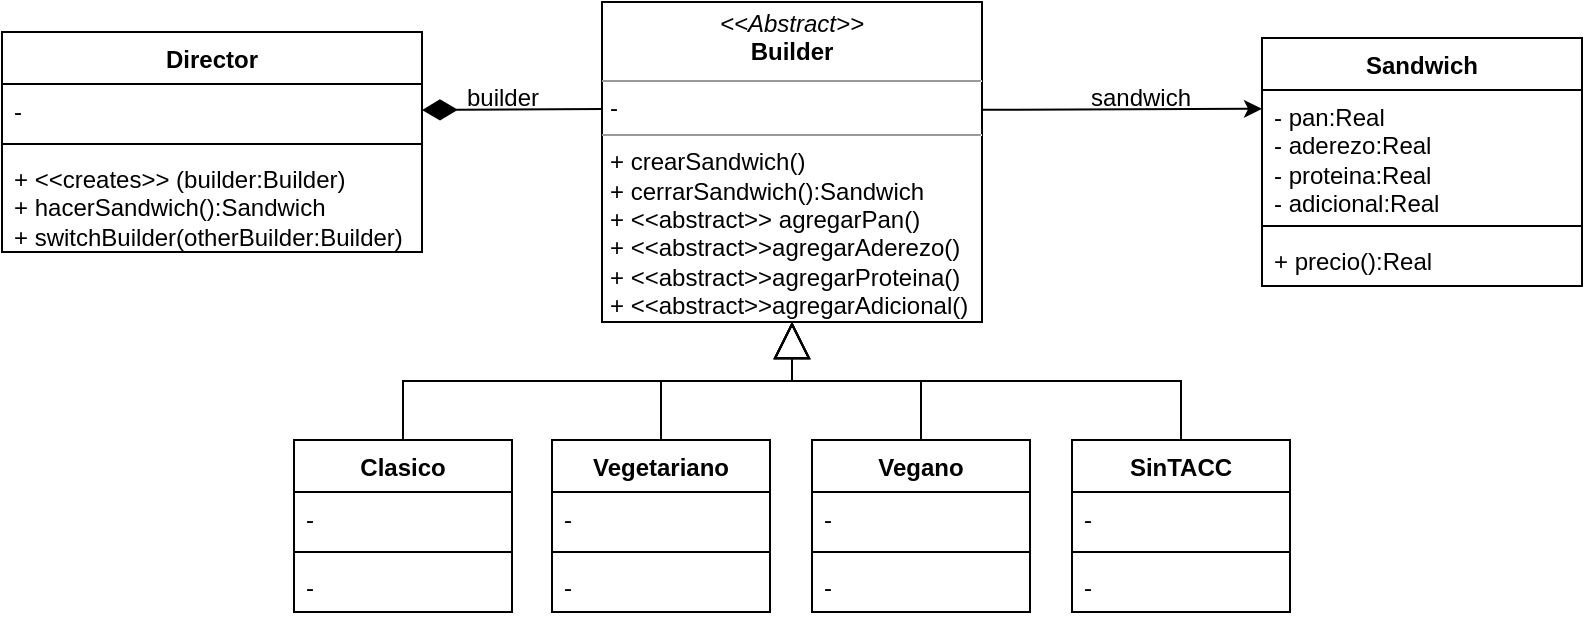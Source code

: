 <mxfile version="21.7.5" type="device">
  <diagram name="Page-1" id="6OkT0LdCIojVNPKmKC5-">
    <mxGraphModel dx="407" dy="496" grid="1" gridSize="10" guides="1" tooltips="1" connect="1" arrows="1" fold="1" page="1" pageScale="1" pageWidth="827" pageHeight="1169" math="0" shadow="0">
      <root>
        <mxCell id="0" />
        <mxCell id="1" parent="0" />
        <mxCell id="L4pyDScRwZ8o78VhqLXu-1" value="Director" style="swimlane;fontStyle=1;align=center;verticalAlign=top;childLayout=stackLayout;horizontal=1;startSize=26;horizontalStack=0;resizeParent=1;resizeParentMax=0;resizeLast=0;collapsible=1;marginBottom=0;whiteSpace=wrap;html=1;" vertex="1" parent="1">
          <mxGeometry y="236" width="210" height="110" as="geometry" />
        </mxCell>
        <mxCell id="L4pyDScRwZ8o78VhqLXu-2" value="-" style="text;strokeColor=none;fillColor=none;align=left;verticalAlign=top;spacingLeft=4;spacingRight=4;overflow=hidden;rotatable=0;points=[[0,0.5],[1,0.5]];portConstraint=eastwest;whiteSpace=wrap;html=1;" vertex="1" parent="L4pyDScRwZ8o78VhqLXu-1">
          <mxGeometry y="26" width="210" height="26" as="geometry" />
        </mxCell>
        <mxCell id="L4pyDScRwZ8o78VhqLXu-3" value="" style="line;strokeWidth=1;fillColor=none;align=left;verticalAlign=middle;spacingTop=-1;spacingLeft=3;spacingRight=3;rotatable=0;labelPosition=right;points=[];portConstraint=eastwest;strokeColor=inherit;" vertex="1" parent="L4pyDScRwZ8o78VhqLXu-1">
          <mxGeometry y="52" width="210" height="8" as="geometry" />
        </mxCell>
        <mxCell id="L4pyDScRwZ8o78VhqLXu-4" value="+ &amp;lt;&amp;lt;creates&amp;gt;&amp;gt; (builder:Builder)&lt;br&gt;+ hacerSandwich():Sandwich&lt;br&gt;+ switchBuilder(otherBuilder:Builder)" style="text;strokeColor=none;fillColor=none;align=left;verticalAlign=top;spacingLeft=4;spacingRight=4;overflow=hidden;rotatable=0;points=[[0,0.5],[1,0.5]];portConstraint=eastwest;whiteSpace=wrap;html=1;" vertex="1" parent="L4pyDScRwZ8o78VhqLXu-1">
          <mxGeometry y="60" width="210" height="50" as="geometry" />
        </mxCell>
        <mxCell id="L4pyDScRwZ8o78VhqLXu-5" value="&lt;p style=&quot;margin:0px;margin-top:4px;text-align:center;&quot;&gt;&lt;i&gt;&amp;lt;&amp;lt;Abstract&amp;gt;&amp;gt;&lt;/i&gt;&lt;br&gt;&lt;b&gt;Builder&lt;/b&gt;&lt;/p&gt;&lt;hr size=&quot;1&quot;&gt;&lt;p style=&quot;margin:0px;margin-left:4px;&quot;&gt;-&lt;/p&gt;&lt;hr size=&quot;1&quot;&gt;&lt;p style=&quot;margin:0px;margin-left:4px;&quot;&gt;+ crearSandwich()&lt;/p&gt;&lt;p style=&quot;margin:0px;margin-left:4px;&quot;&gt;+ cerrarSandwich():Sandwich&lt;/p&gt;&lt;p style=&quot;margin:0px;margin-left:4px;&quot;&gt;+ &amp;lt;&amp;lt;abstract&amp;gt;&amp;gt; agregarPan()&lt;/p&gt;&lt;p style=&quot;margin:0px;margin-left:4px;&quot;&gt;+ &amp;lt;&amp;lt;abstract&amp;gt;&amp;gt;agregarAderezo()&lt;/p&gt;&lt;p style=&quot;margin:0px;margin-left:4px;&quot;&gt;+ &amp;lt;&amp;lt;abstract&amp;gt;&amp;gt;agregarProteina()&lt;/p&gt;&lt;p style=&quot;margin:0px;margin-left:4px;&quot;&gt;+ &amp;lt;&amp;lt;abstract&amp;gt;&amp;gt;agregarAdicional()&lt;/p&gt;" style="verticalAlign=top;align=left;overflow=fill;fontSize=12;fontFamily=Helvetica;html=1;whiteSpace=wrap;" vertex="1" parent="1">
          <mxGeometry x="300" y="221" width="190" height="160" as="geometry" />
        </mxCell>
        <mxCell id="L4pyDScRwZ8o78VhqLXu-7" value="builder" style="text;html=1;align=center;verticalAlign=middle;resizable=0;points=[];autosize=1;strokeColor=none;fillColor=none;" vertex="1" parent="1">
          <mxGeometry x="220" y="254" width="60" height="30" as="geometry" />
        </mxCell>
        <mxCell id="L4pyDScRwZ8o78VhqLXu-8" value="" style="endArrow=diamondThin;endFill=1;endSize=15;html=1;rounded=0;exitX=0.002;exitY=0.334;exitDx=0;exitDy=0;entryX=1;entryY=0.5;entryDx=0;entryDy=0;exitPerimeter=0;jumpSize=6;strokeWidth=1;" edge="1" parent="1" source="L4pyDScRwZ8o78VhqLXu-5" target="L4pyDScRwZ8o78VhqLXu-2">
          <mxGeometry width="160" relative="1" as="geometry">
            <mxPoint x="200" y="310" as="sourcePoint" />
            <mxPoint x="190" y="400" as="targetPoint" />
          </mxGeometry>
        </mxCell>
        <mxCell id="L4pyDScRwZ8o78VhqLXu-9" value="Clasico" style="swimlane;fontStyle=1;align=center;verticalAlign=top;childLayout=stackLayout;horizontal=1;startSize=26;horizontalStack=0;resizeParent=1;resizeParentMax=0;resizeLast=0;collapsible=1;marginBottom=0;whiteSpace=wrap;html=1;" vertex="1" parent="1">
          <mxGeometry x="146" y="440" width="109" height="86" as="geometry" />
        </mxCell>
        <mxCell id="L4pyDScRwZ8o78VhqLXu-10" value="-" style="text;strokeColor=none;fillColor=none;align=left;verticalAlign=top;spacingLeft=4;spacingRight=4;overflow=hidden;rotatable=0;points=[[0,0.5],[1,0.5]];portConstraint=eastwest;whiteSpace=wrap;html=1;" vertex="1" parent="L4pyDScRwZ8o78VhqLXu-9">
          <mxGeometry y="26" width="109" height="26" as="geometry" />
        </mxCell>
        <mxCell id="L4pyDScRwZ8o78VhqLXu-11" value="" style="line;strokeWidth=1;fillColor=none;align=left;verticalAlign=middle;spacingTop=-1;spacingLeft=3;spacingRight=3;rotatable=0;labelPosition=right;points=[];portConstraint=eastwest;strokeColor=inherit;" vertex="1" parent="L4pyDScRwZ8o78VhqLXu-9">
          <mxGeometry y="52" width="109" height="8" as="geometry" />
        </mxCell>
        <mxCell id="L4pyDScRwZ8o78VhqLXu-12" value="-" style="text;strokeColor=none;fillColor=none;align=left;verticalAlign=top;spacingLeft=4;spacingRight=4;overflow=hidden;rotatable=0;points=[[0,0.5],[1,0.5]];portConstraint=eastwest;whiteSpace=wrap;html=1;" vertex="1" parent="L4pyDScRwZ8o78VhqLXu-9">
          <mxGeometry y="60" width="109" height="26" as="geometry" />
        </mxCell>
        <mxCell id="L4pyDScRwZ8o78VhqLXu-13" value="" style="endArrow=block;endSize=16;endFill=0;html=1;rounded=0;exitX=0.5;exitY=0;exitDx=0;exitDy=0;entryX=0.5;entryY=1;entryDx=0;entryDy=0;edgeStyle=orthogonalEdgeStyle;" edge="1" parent="1" source="L4pyDScRwZ8o78VhqLXu-9" target="L4pyDScRwZ8o78VhqLXu-5">
          <mxGeometry width="160" relative="1" as="geometry">
            <mxPoint x="290" y="410" as="sourcePoint" />
            <mxPoint x="450" y="410" as="targetPoint" />
          </mxGeometry>
        </mxCell>
        <mxCell id="L4pyDScRwZ8o78VhqLXu-14" value="Vegetariano" style="swimlane;fontStyle=1;align=center;verticalAlign=top;childLayout=stackLayout;horizontal=1;startSize=26;horizontalStack=0;resizeParent=1;resizeParentMax=0;resizeLast=0;collapsible=1;marginBottom=0;whiteSpace=wrap;html=1;" vertex="1" parent="1">
          <mxGeometry x="275" y="440" width="109" height="86" as="geometry" />
        </mxCell>
        <mxCell id="L4pyDScRwZ8o78VhqLXu-15" value="-" style="text;strokeColor=none;fillColor=none;align=left;verticalAlign=top;spacingLeft=4;spacingRight=4;overflow=hidden;rotatable=0;points=[[0,0.5],[1,0.5]];portConstraint=eastwest;whiteSpace=wrap;html=1;" vertex="1" parent="L4pyDScRwZ8o78VhqLXu-14">
          <mxGeometry y="26" width="109" height="26" as="geometry" />
        </mxCell>
        <mxCell id="L4pyDScRwZ8o78VhqLXu-16" value="" style="line;strokeWidth=1;fillColor=none;align=left;verticalAlign=middle;spacingTop=-1;spacingLeft=3;spacingRight=3;rotatable=0;labelPosition=right;points=[];portConstraint=eastwest;strokeColor=inherit;" vertex="1" parent="L4pyDScRwZ8o78VhqLXu-14">
          <mxGeometry y="52" width="109" height="8" as="geometry" />
        </mxCell>
        <mxCell id="L4pyDScRwZ8o78VhqLXu-17" value="-" style="text;strokeColor=none;fillColor=none;align=left;verticalAlign=top;spacingLeft=4;spacingRight=4;overflow=hidden;rotatable=0;points=[[0,0.5],[1,0.5]];portConstraint=eastwest;whiteSpace=wrap;html=1;" vertex="1" parent="L4pyDScRwZ8o78VhqLXu-14">
          <mxGeometry y="60" width="109" height="26" as="geometry" />
        </mxCell>
        <mxCell id="L4pyDScRwZ8o78VhqLXu-18" value="Vegano" style="swimlane;fontStyle=1;align=center;verticalAlign=top;childLayout=stackLayout;horizontal=1;startSize=26;horizontalStack=0;resizeParent=1;resizeParentMax=0;resizeLast=0;collapsible=1;marginBottom=0;whiteSpace=wrap;html=1;" vertex="1" parent="1">
          <mxGeometry x="405" y="440" width="109" height="86" as="geometry" />
        </mxCell>
        <mxCell id="L4pyDScRwZ8o78VhqLXu-19" value="-" style="text;strokeColor=none;fillColor=none;align=left;verticalAlign=top;spacingLeft=4;spacingRight=4;overflow=hidden;rotatable=0;points=[[0,0.5],[1,0.5]];portConstraint=eastwest;whiteSpace=wrap;html=1;" vertex="1" parent="L4pyDScRwZ8o78VhqLXu-18">
          <mxGeometry y="26" width="109" height="26" as="geometry" />
        </mxCell>
        <mxCell id="L4pyDScRwZ8o78VhqLXu-20" value="" style="line;strokeWidth=1;fillColor=none;align=left;verticalAlign=middle;spacingTop=-1;spacingLeft=3;spacingRight=3;rotatable=0;labelPosition=right;points=[];portConstraint=eastwest;strokeColor=inherit;" vertex="1" parent="L4pyDScRwZ8o78VhqLXu-18">
          <mxGeometry y="52" width="109" height="8" as="geometry" />
        </mxCell>
        <mxCell id="L4pyDScRwZ8o78VhqLXu-21" value="-" style="text;strokeColor=none;fillColor=none;align=left;verticalAlign=top;spacingLeft=4;spacingRight=4;overflow=hidden;rotatable=0;points=[[0,0.5],[1,0.5]];portConstraint=eastwest;whiteSpace=wrap;html=1;" vertex="1" parent="L4pyDScRwZ8o78VhqLXu-18">
          <mxGeometry y="60" width="109" height="26" as="geometry" />
        </mxCell>
        <mxCell id="L4pyDScRwZ8o78VhqLXu-22" value="SinTACC" style="swimlane;fontStyle=1;align=center;verticalAlign=top;childLayout=stackLayout;horizontal=1;startSize=26;horizontalStack=0;resizeParent=1;resizeParentMax=0;resizeLast=0;collapsible=1;marginBottom=0;whiteSpace=wrap;html=1;" vertex="1" parent="1">
          <mxGeometry x="535" y="440" width="109" height="86" as="geometry" />
        </mxCell>
        <mxCell id="L4pyDScRwZ8o78VhqLXu-23" value="-" style="text;strokeColor=none;fillColor=none;align=left;verticalAlign=top;spacingLeft=4;spacingRight=4;overflow=hidden;rotatable=0;points=[[0,0.5],[1,0.5]];portConstraint=eastwest;whiteSpace=wrap;html=1;" vertex="1" parent="L4pyDScRwZ8o78VhqLXu-22">
          <mxGeometry y="26" width="109" height="26" as="geometry" />
        </mxCell>
        <mxCell id="L4pyDScRwZ8o78VhqLXu-24" value="" style="line;strokeWidth=1;fillColor=none;align=left;verticalAlign=middle;spacingTop=-1;spacingLeft=3;spacingRight=3;rotatable=0;labelPosition=right;points=[];portConstraint=eastwest;strokeColor=inherit;" vertex="1" parent="L4pyDScRwZ8o78VhqLXu-22">
          <mxGeometry y="52" width="109" height="8" as="geometry" />
        </mxCell>
        <mxCell id="L4pyDScRwZ8o78VhqLXu-25" value="-" style="text;strokeColor=none;fillColor=none;align=left;verticalAlign=top;spacingLeft=4;spacingRight=4;overflow=hidden;rotatable=0;points=[[0,0.5],[1,0.5]];portConstraint=eastwest;whiteSpace=wrap;html=1;" vertex="1" parent="L4pyDScRwZ8o78VhqLXu-22">
          <mxGeometry y="60" width="109" height="26" as="geometry" />
        </mxCell>
        <mxCell id="L4pyDScRwZ8o78VhqLXu-26" value="" style="endArrow=block;endSize=16;endFill=0;html=1;rounded=0;exitX=0.5;exitY=0;exitDx=0;exitDy=0;entryX=0.5;entryY=1;entryDx=0;entryDy=0;edgeStyle=orthogonalEdgeStyle;" edge="1" parent="1" source="L4pyDScRwZ8o78VhqLXu-14" target="L4pyDScRwZ8o78VhqLXu-5">
          <mxGeometry width="160" relative="1" as="geometry">
            <mxPoint x="231" y="450" as="sourcePoint" />
            <mxPoint x="425" y="390" as="targetPoint" />
          </mxGeometry>
        </mxCell>
        <mxCell id="L4pyDScRwZ8o78VhqLXu-28" value="" style="endArrow=block;endSize=16;endFill=0;html=1;rounded=0;exitX=0.5;exitY=0;exitDx=0;exitDy=0;entryX=0.5;entryY=1;entryDx=0;entryDy=0;edgeStyle=orthogonalEdgeStyle;" edge="1" parent="1" source="L4pyDScRwZ8o78VhqLXu-18" target="L4pyDScRwZ8o78VhqLXu-5">
          <mxGeometry width="160" relative="1" as="geometry">
            <mxPoint x="360" y="450" as="sourcePoint" />
            <mxPoint x="425" y="390" as="targetPoint" />
          </mxGeometry>
        </mxCell>
        <mxCell id="L4pyDScRwZ8o78VhqLXu-29" value="" style="endArrow=block;endSize=16;endFill=0;html=1;rounded=0;exitX=0.5;exitY=0;exitDx=0;exitDy=0;entryX=0.5;entryY=1;entryDx=0;entryDy=0;edgeStyle=orthogonalEdgeStyle;" edge="1" parent="1" source="L4pyDScRwZ8o78VhqLXu-22" target="L4pyDScRwZ8o78VhqLXu-5">
          <mxGeometry width="160" relative="1" as="geometry">
            <mxPoint x="490" y="450" as="sourcePoint" />
            <mxPoint x="425" y="390" as="targetPoint" />
          </mxGeometry>
        </mxCell>
        <mxCell id="L4pyDScRwZ8o78VhqLXu-30" value="Sandwich" style="swimlane;fontStyle=1;align=center;verticalAlign=top;childLayout=stackLayout;horizontal=1;startSize=26;horizontalStack=0;resizeParent=1;resizeParentMax=0;resizeLast=0;collapsible=1;marginBottom=0;whiteSpace=wrap;html=1;" vertex="1" parent="1">
          <mxGeometry x="630" y="239" width="160" height="124" as="geometry" />
        </mxCell>
        <mxCell id="L4pyDScRwZ8o78VhqLXu-31" value="- pan:Real&lt;br&gt;- aderezo:Real&lt;br&gt;- proteina:Real&lt;br&gt;- adicional:Real" style="text;strokeColor=none;fillColor=none;align=left;verticalAlign=top;spacingLeft=4;spacingRight=4;overflow=hidden;rotatable=0;points=[[0,0.5],[1,0.5]];portConstraint=eastwest;whiteSpace=wrap;html=1;" vertex="1" parent="L4pyDScRwZ8o78VhqLXu-30">
          <mxGeometry y="26" width="160" height="64" as="geometry" />
        </mxCell>
        <mxCell id="L4pyDScRwZ8o78VhqLXu-32" value="" style="line;strokeWidth=1;fillColor=none;align=left;verticalAlign=middle;spacingTop=-1;spacingLeft=3;spacingRight=3;rotatable=0;labelPosition=right;points=[];portConstraint=eastwest;strokeColor=inherit;" vertex="1" parent="L4pyDScRwZ8o78VhqLXu-30">
          <mxGeometry y="90" width="160" height="8" as="geometry" />
        </mxCell>
        <mxCell id="L4pyDScRwZ8o78VhqLXu-33" value="+ precio():Real" style="text;strokeColor=none;fillColor=none;align=left;verticalAlign=top;spacingLeft=4;spacingRight=4;overflow=hidden;rotatable=0;points=[[0,0.5],[1,0.5]];portConstraint=eastwest;whiteSpace=wrap;html=1;" vertex="1" parent="L4pyDScRwZ8o78VhqLXu-30">
          <mxGeometry y="98" width="160" height="26" as="geometry" />
        </mxCell>
        <mxCell id="L4pyDScRwZ8o78VhqLXu-34" value="" style="endArrow=classic;html=1;rounded=0;exitX=1;exitY=0.337;exitDx=0;exitDy=0;entryX=0;entryY=0.147;entryDx=0;entryDy=0;entryPerimeter=0;exitPerimeter=0;" edge="1" parent="1" source="L4pyDScRwZ8o78VhqLXu-5" target="L4pyDScRwZ8o78VhqLXu-31">
          <mxGeometry width="50" height="50" relative="1" as="geometry">
            <mxPoint x="490" y="430" as="sourcePoint" />
            <mxPoint x="620" y="275" as="targetPoint" />
          </mxGeometry>
        </mxCell>
        <mxCell id="L4pyDScRwZ8o78VhqLXu-35" value="sandwich" style="text;html=1;align=center;verticalAlign=middle;resizable=0;points=[];autosize=1;strokeColor=none;fillColor=none;" vertex="1" parent="1">
          <mxGeometry x="534" y="254" width="70" height="30" as="geometry" />
        </mxCell>
      </root>
    </mxGraphModel>
  </diagram>
</mxfile>
